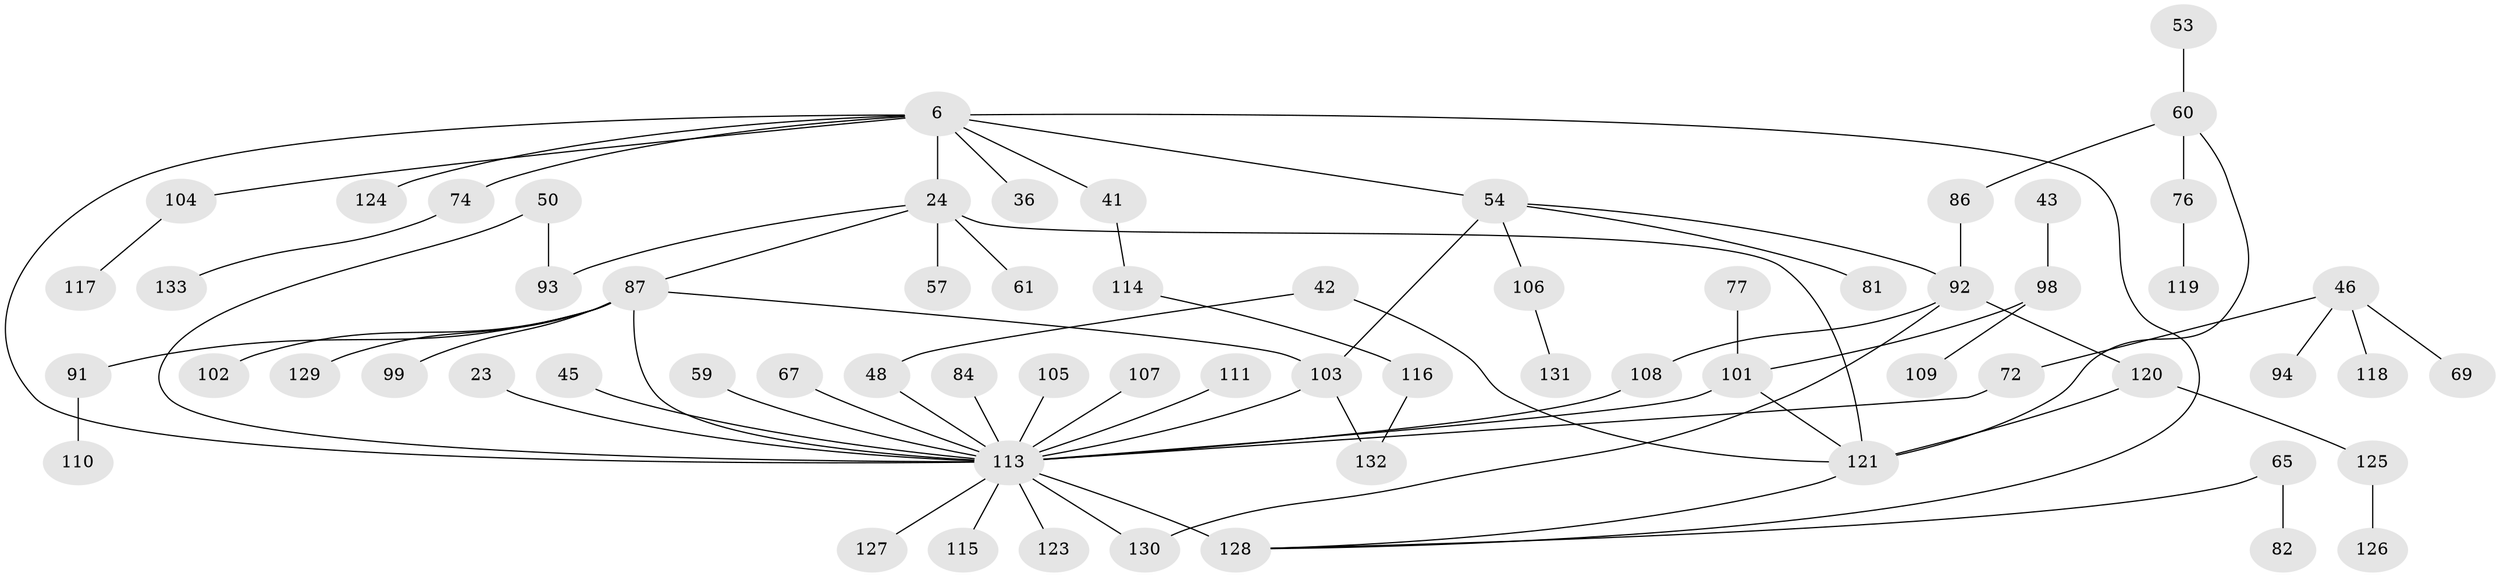 // original degree distribution, {8: 0.007518796992481203, 3: 0.18796992481203006, 5: 0.06015037593984962, 7: 0.022556390977443608, 4: 0.07518796992481203, 2: 0.2706766917293233, 6: 0.015037593984962405, 1: 0.3609022556390977}
// Generated by graph-tools (version 1.1) at 2025/42/03/09/25 04:42:48]
// undirected, 66 vertices, 78 edges
graph export_dot {
graph [start="1"]
  node [color=gray90,style=filled];
  6 [super="+2"];
  23;
  24 [super="+7+12"];
  36;
  41;
  42;
  43;
  45;
  46;
  48;
  50;
  53;
  54 [super="+44"];
  57;
  59;
  60 [super="+32"];
  61;
  65 [super="+38"];
  67;
  69;
  72 [super="+39"];
  74;
  76 [super="+62"];
  77;
  81;
  82;
  84;
  86;
  87 [super="+79+52"];
  91 [super="+75"];
  92 [super="+66+55"];
  93;
  94;
  98 [super="+15+22+30"];
  99;
  101 [super="+13"];
  102;
  103 [super="+96"];
  104 [super="+89"];
  105;
  106 [super="+85+95"];
  107;
  108;
  109;
  110;
  111;
  113 [super="+33+26+90"];
  114;
  115;
  116;
  117;
  118;
  119;
  120 [super="+78+100"];
  121 [super="+25+34+73"];
  123;
  124;
  125;
  126;
  127;
  128 [super="+83+88+112+122"];
  129;
  130 [super="+68"];
  131;
  132;
  133;
  6 -- 41;
  6 -- 54 [weight=2];
  6 -- 36;
  6 -- 74;
  6 -- 124;
  6 -- 24 [weight=2];
  6 -- 128;
  6 -- 113;
  6 -- 104;
  23 -- 113;
  24 -- 61;
  24 -- 57;
  24 -- 93;
  24 -- 121 [weight=3];
  24 -- 87 [weight=2];
  41 -- 114;
  42 -- 48;
  42 -- 121;
  43 -- 98;
  45 -- 113;
  46 -- 69;
  46 -- 94;
  46 -- 118;
  46 -- 72;
  48 -- 113;
  50 -- 93;
  50 -- 113;
  53 -- 60;
  54 -- 81;
  54 -- 103;
  54 -- 92;
  54 -- 106;
  59 -- 113;
  60 -- 86;
  60 -- 76 [weight=2];
  60 -- 121;
  65 -- 82;
  65 -- 128;
  67 -- 113;
  72 -- 113;
  74 -- 133;
  76 -- 119;
  77 -- 101;
  84 -- 113;
  86 -- 92;
  87 -- 99;
  87 -- 113 [weight=3];
  87 -- 129;
  87 -- 102;
  87 -- 103 [weight=2];
  87 -- 91;
  91 -- 110;
  92 -- 120;
  92 -- 108;
  92 -- 130;
  98 -- 101;
  98 -- 109;
  101 -- 121;
  101 -- 113;
  103 -- 132;
  103 -- 113;
  104 -- 117;
  105 -- 113;
  106 -- 131;
  107 -- 113;
  108 -- 113;
  111 -- 113;
  113 -- 128 [weight=4];
  113 -- 130;
  113 -- 115;
  113 -- 123;
  113 -- 127;
  114 -- 116;
  116 -- 132;
  120 -- 121 [weight=2];
  120 -- 125;
  121 -- 128;
  125 -- 126;
}
